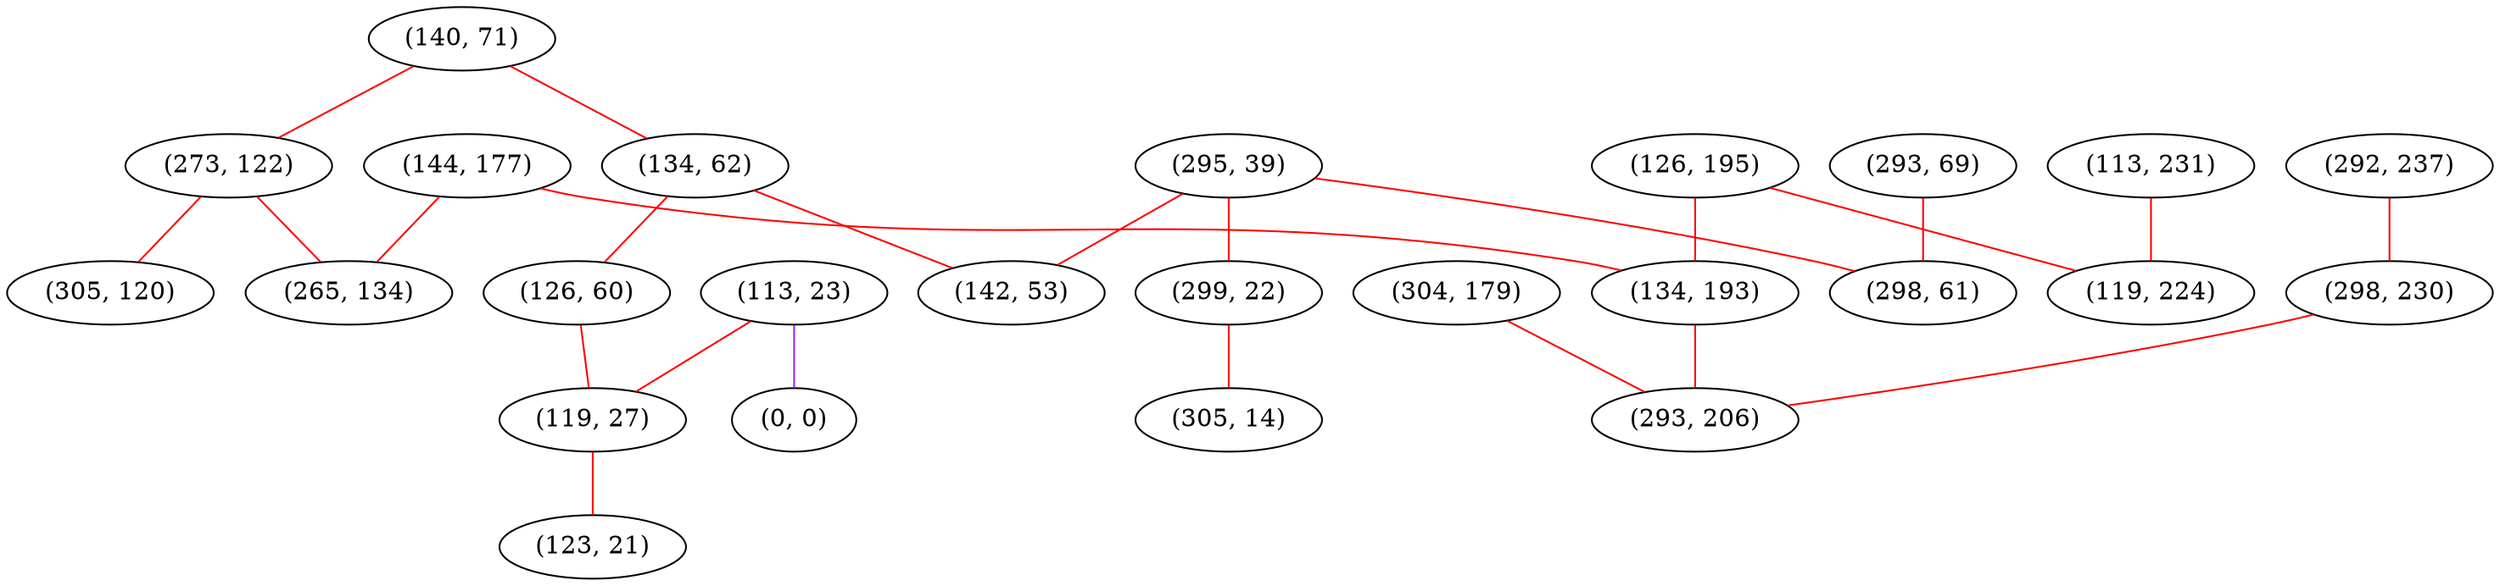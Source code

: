 graph "" {
"(144, 177)";
"(293, 69)";
"(140, 71)";
"(113, 23)";
"(273, 122)";
"(304, 179)";
"(126, 195)";
"(265, 134)";
"(134, 193)";
"(134, 62)";
"(292, 237)";
"(126, 60)";
"(305, 120)";
"(0, 0)";
"(113, 231)";
"(298, 230)";
"(295, 39)";
"(299, 22)";
"(293, 206)";
"(142, 53)";
"(119, 27)";
"(305, 14)";
"(123, 21)";
"(119, 224)";
"(298, 61)";
"(144, 177)" -- "(134, 193)"  [color=red, key=0, weight=1];
"(144, 177)" -- "(265, 134)"  [color=red, key=0, weight=1];
"(293, 69)" -- "(298, 61)"  [color=red, key=0, weight=1];
"(140, 71)" -- "(273, 122)"  [color=red, key=0, weight=1];
"(140, 71)" -- "(134, 62)"  [color=red, key=0, weight=1];
"(113, 23)" -- "(119, 27)"  [color=red, key=0, weight=1];
"(113, 23)" -- "(0, 0)"  [color=purple, key=0, weight=4];
"(273, 122)" -- "(265, 134)"  [color=red, key=0, weight=1];
"(273, 122)" -- "(305, 120)"  [color=red, key=0, weight=1];
"(304, 179)" -- "(293, 206)"  [color=red, key=0, weight=1];
"(126, 195)" -- "(134, 193)"  [color=red, key=0, weight=1];
"(126, 195)" -- "(119, 224)"  [color=red, key=0, weight=1];
"(134, 193)" -- "(293, 206)"  [color=red, key=0, weight=1];
"(134, 62)" -- "(126, 60)"  [color=red, key=0, weight=1];
"(134, 62)" -- "(142, 53)"  [color=red, key=0, weight=1];
"(292, 237)" -- "(298, 230)"  [color=red, key=0, weight=1];
"(126, 60)" -- "(119, 27)"  [color=red, key=0, weight=1];
"(113, 231)" -- "(119, 224)"  [color=red, key=0, weight=1];
"(298, 230)" -- "(293, 206)"  [color=red, key=0, weight=1];
"(295, 39)" -- "(298, 61)"  [color=red, key=0, weight=1];
"(295, 39)" -- "(299, 22)"  [color=red, key=0, weight=1];
"(295, 39)" -- "(142, 53)"  [color=red, key=0, weight=1];
"(299, 22)" -- "(305, 14)"  [color=red, key=0, weight=1];
"(119, 27)" -- "(123, 21)"  [color=red, key=0, weight=1];
}
